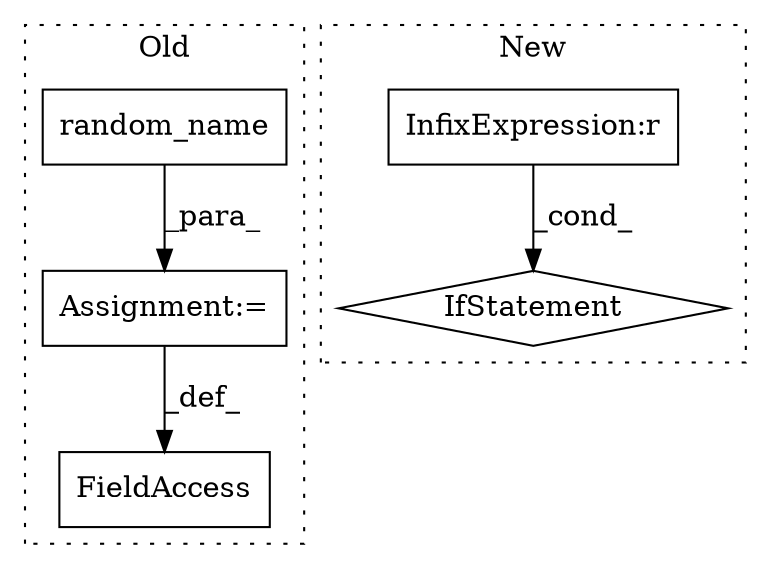 digraph G {
subgraph cluster0 {
1 [label="random_name" a="32" s="4346" l="13" shape="box"];
4 [label="Assignment:=" a="7" s="4380" l="1" shape="box"];
5 [label="FieldAccess" a="22" s="4367" l="13" shape="box"];
label = "Old";
style="dotted";
}
subgraph cluster1 {
2 [label="IfStatement" a="25" s="6341,6358" l="4,2" shape="diamond"];
3 [label="InfixExpression:r" a="27" s="6350" l="4" shape="box"];
label = "New";
style="dotted";
}
1 -> 4 [label="_para_"];
3 -> 2 [label="_cond_"];
4 -> 5 [label="_def_"];
}